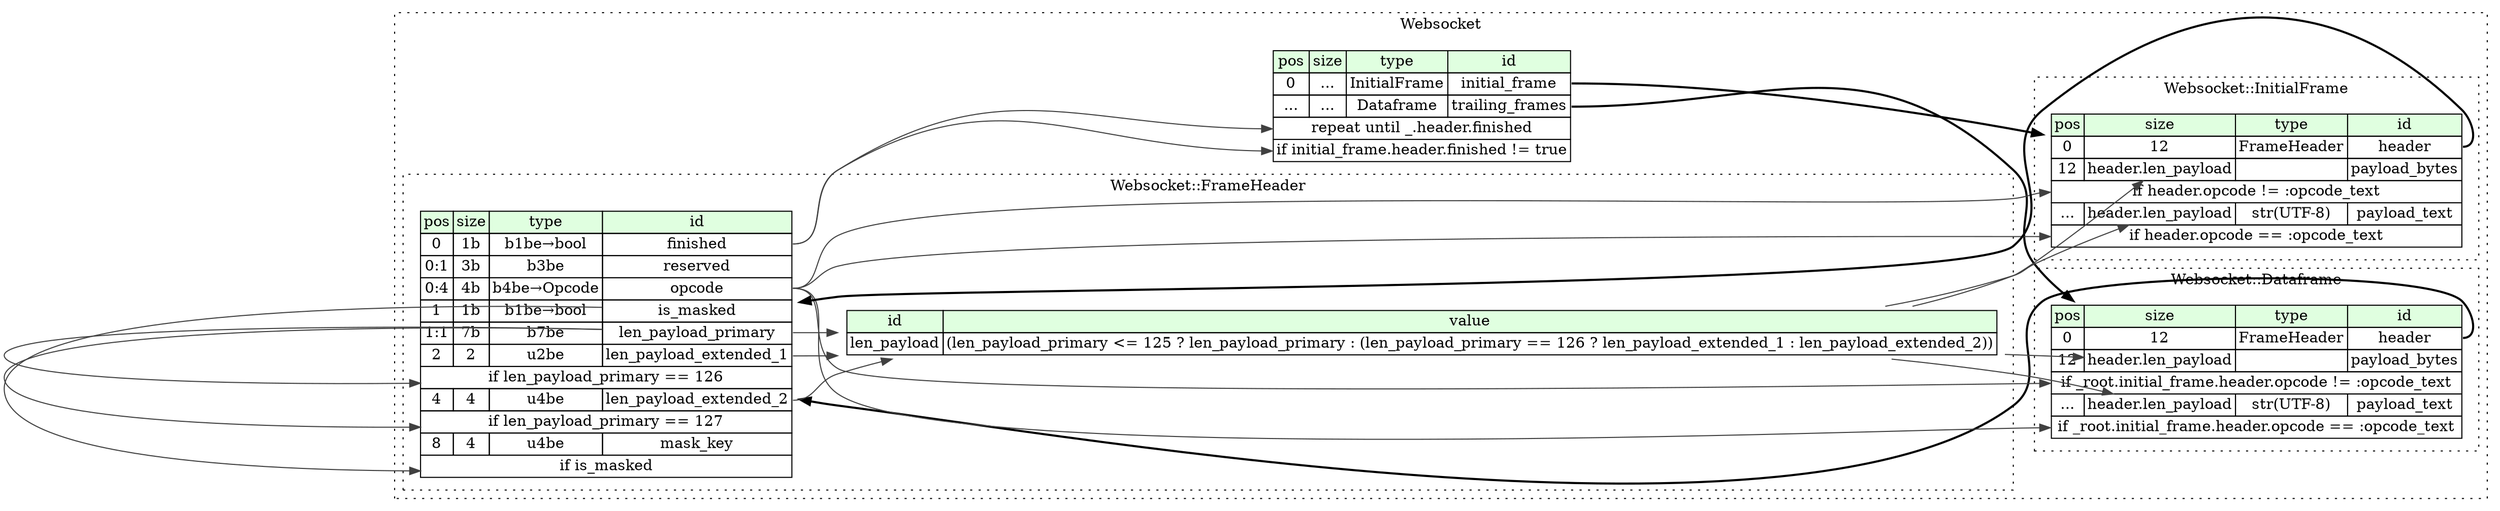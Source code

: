 digraph {
	rankdir=LR;
	node [shape=plaintext];
	subgraph cluster__websocket {
		label="Websocket";
		graph[style=dotted];

		websocket__seq [label=<<TABLE BORDER="0" CELLBORDER="1" CELLSPACING="0">
			<TR><TD BGCOLOR="#E0FFE0">pos</TD><TD BGCOLOR="#E0FFE0">size</TD><TD BGCOLOR="#E0FFE0">type</TD><TD BGCOLOR="#E0FFE0">id</TD></TR>
			<TR><TD PORT="initial_frame_pos">0</TD><TD PORT="initial_frame_size">...</TD><TD>InitialFrame</TD><TD PORT="initial_frame_type">initial_frame</TD></TR>
			<TR><TD PORT="trailing_frames_pos">...</TD><TD PORT="trailing_frames_size">...</TD><TD>Dataframe</TD><TD PORT="trailing_frames_type">trailing_frames</TD></TR>
			<TR><TD COLSPAN="4" PORT="trailing_frames__repeat">repeat until _.header.finished</TD></TR>
			<TR><TD COLSPAN="4" PORT="trailing_frames__if">if initial_frame.header.finished != true</TD></TR>
		</TABLE>>];
		subgraph cluster__dataframe {
			label="Websocket::Dataframe";
			graph[style=dotted];

			dataframe__seq [label=<<TABLE BORDER="0" CELLBORDER="1" CELLSPACING="0">
				<TR><TD BGCOLOR="#E0FFE0">pos</TD><TD BGCOLOR="#E0FFE0">size</TD><TD BGCOLOR="#E0FFE0">type</TD><TD BGCOLOR="#E0FFE0">id</TD></TR>
				<TR><TD PORT="header_pos">0</TD><TD PORT="header_size">12</TD><TD>FrameHeader</TD><TD PORT="header_type">header</TD></TR>
				<TR><TD PORT="payload_bytes_pos">12</TD><TD PORT="payload_bytes_size">header.len_payload</TD><TD></TD><TD PORT="payload_bytes_type">payload_bytes</TD></TR>
				<TR><TD COLSPAN="4" PORT="payload_bytes__if">if _root.initial_frame.header.opcode != :opcode_text</TD></TR>
				<TR><TD PORT="payload_text_pos">...</TD><TD PORT="payload_text_size">header.len_payload</TD><TD>str(UTF-8)</TD><TD PORT="payload_text_type">payload_text</TD></TR>
				<TR><TD COLSPAN="4" PORT="payload_text__if">if _root.initial_frame.header.opcode == :opcode_text</TD></TR>
			</TABLE>>];
		}
		subgraph cluster__frame_header {
			label="Websocket::FrameHeader";
			graph[style=dotted];

			frame_header__seq [label=<<TABLE BORDER="0" CELLBORDER="1" CELLSPACING="0">
				<TR><TD BGCOLOR="#E0FFE0">pos</TD><TD BGCOLOR="#E0FFE0">size</TD><TD BGCOLOR="#E0FFE0">type</TD><TD BGCOLOR="#E0FFE0">id</TD></TR>
				<TR><TD PORT="finished_pos">0</TD><TD PORT="finished_size">1b</TD><TD>b1be→bool</TD><TD PORT="finished_type">finished</TD></TR>
				<TR><TD PORT="reserved_pos">0:1</TD><TD PORT="reserved_size">3b</TD><TD>b3be</TD><TD PORT="reserved_type">reserved</TD></TR>
				<TR><TD PORT="opcode_pos">0:4</TD><TD PORT="opcode_size">4b</TD><TD>b4be→Opcode</TD><TD PORT="opcode_type">opcode</TD></TR>
				<TR><TD PORT="is_masked_pos">1</TD><TD PORT="is_masked_size">1b</TD><TD>b1be→bool</TD><TD PORT="is_masked_type">is_masked</TD></TR>
				<TR><TD PORT="len_payload_primary_pos">1:1</TD><TD PORT="len_payload_primary_size">7b</TD><TD>b7be</TD><TD PORT="len_payload_primary_type">len_payload_primary</TD></TR>
				<TR><TD PORT="len_payload_extended_1_pos">2</TD><TD PORT="len_payload_extended_1_size">2</TD><TD>u2be</TD><TD PORT="len_payload_extended_1_type">len_payload_extended_1</TD></TR>
				<TR><TD COLSPAN="4" PORT="len_payload_extended_1__if">if len_payload_primary == 126</TD></TR>
				<TR><TD PORT="len_payload_extended_2_pos">4</TD><TD PORT="len_payload_extended_2_size">4</TD><TD>u4be</TD><TD PORT="len_payload_extended_2_type">len_payload_extended_2</TD></TR>
				<TR><TD COLSPAN="4" PORT="len_payload_extended_2__if">if len_payload_primary == 127</TD></TR>
				<TR><TD PORT="mask_key_pos">8</TD><TD PORT="mask_key_size">4</TD><TD>u4be</TD><TD PORT="mask_key_type">mask_key</TD></TR>
				<TR><TD COLSPAN="4" PORT="mask_key__if">if is_masked</TD></TR>
			</TABLE>>];
			frame_header__inst__len_payload [label=<<TABLE BORDER="0" CELLBORDER="1" CELLSPACING="0">
				<TR><TD BGCOLOR="#E0FFE0">id</TD><TD BGCOLOR="#E0FFE0">value</TD></TR>
				<TR><TD>len_payload</TD><TD>(len_payload_primary &lt;= 125 ? len_payload_primary : (len_payload_primary == 126 ? len_payload_extended_1 : len_payload_extended_2))</TD></TR>
			</TABLE>>];
		}
		subgraph cluster__initial_frame {
			label="Websocket::InitialFrame";
			graph[style=dotted];

			initial_frame__seq [label=<<TABLE BORDER="0" CELLBORDER="1" CELLSPACING="0">
				<TR><TD BGCOLOR="#E0FFE0">pos</TD><TD BGCOLOR="#E0FFE0">size</TD><TD BGCOLOR="#E0FFE0">type</TD><TD BGCOLOR="#E0FFE0">id</TD></TR>
				<TR><TD PORT="header_pos">0</TD><TD PORT="header_size">12</TD><TD>FrameHeader</TD><TD PORT="header_type">header</TD></TR>
				<TR><TD PORT="payload_bytes_pos">12</TD><TD PORT="payload_bytes_size">header.len_payload</TD><TD></TD><TD PORT="payload_bytes_type">payload_bytes</TD></TR>
				<TR><TD COLSPAN="4" PORT="payload_bytes__if">if header.opcode != :opcode_text</TD></TR>
				<TR><TD PORT="payload_text_pos">...</TD><TD PORT="payload_text_size">header.len_payload</TD><TD>str(UTF-8)</TD><TD PORT="payload_text_type">payload_text</TD></TR>
				<TR><TD COLSPAN="4" PORT="payload_text__if">if header.opcode == :opcode_text</TD></TR>
			</TABLE>>];
		}
	}
	websocket__seq:initial_frame_type -> initial_frame__seq [style=bold];
	websocket__seq:trailing_frames_type -> dataframe__seq [style=bold];
	frame_header__seq:finished_type -> websocket__seq:trailing_frames__repeat [color="#404040"];
	frame_header__seq:finished_type -> websocket__seq:trailing_frames__if [color="#404040"];
	dataframe__seq:header_type -> frame_header__seq [style=bold];
	frame_header__inst__len_payload:len_payload_type -> dataframe__seq:payload_bytes_size [color="#404040"];
	frame_header__seq:opcode_type -> dataframe__seq:payload_bytes__if [color="#404040"];
	frame_header__inst__len_payload:len_payload_type -> dataframe__seq:payload_text_size [color="#404040"];
	frame_header__seq:opcode_type -> dataframe__seq:payload_text__if [color="#404040"];
	frame_header__seq:len_payload_primary_type -> frame_header__seq:len_payload_extended_1__if [color="#404040"];
	frame_header__seq:len_payload_primary_type -> frame_header__seq:len_payload_extended_2__if [color="#404040"];
	frame_header__seq:is_masked_type -> frame_header__seq:mask_key__if [color="#404040"];
	frame_header__seq:len_payload_primary_type -> frame_header__inst__len_payload [color="#404040"];
	frame_header__seq:len_payload_extended_1_type -> frame_header__inst__len_payload [color="#404040"];
	frame_header__seq:len_payload_extended_2_type -> frame_header__inst__len_payload [color="#404040"];
	initial_frame__seq:header_type -> frame_header__seq [style=bold];
	frame_header__inst__len_payload:len_payload_type -> initial_frame__seq:payload_bytes_size [color="#404040"];
	frame_header__seq:opcode_type -> initial_frame__seq:payload_bytes__if [color="#404040"];
	frame_header__inst__len_payload:len_payload_type -> initial_frame__seq:payload_text_size [color="#404040"];
	frame_header__seq:opcode_type -> initial_frame__seq:payload_text__if [color="#404040"];
}
